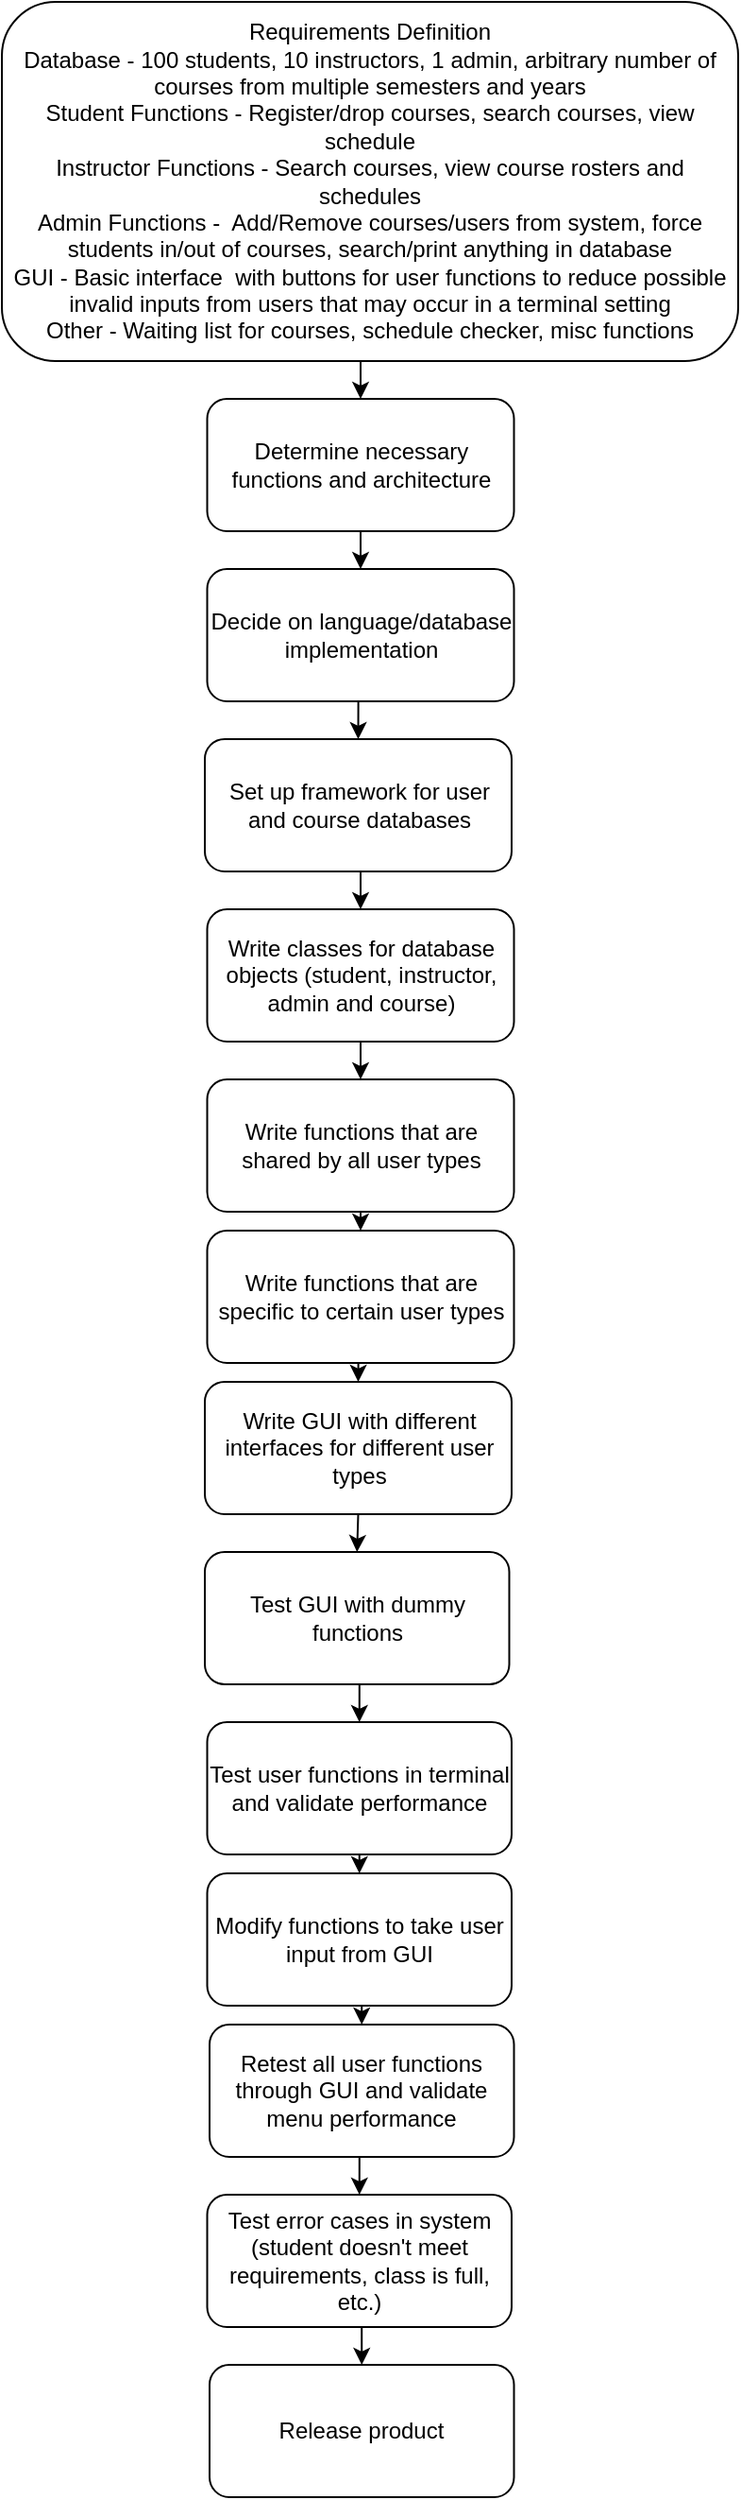 <mxfile version="13.2.4" type="google"><diagram id="C5RBs43oDa-KdzZeNtuy" name="Page-1"><mxGraphModel dx="2062" dy="1160" grid="1" gridSize="10" guides="1" tooltips="1" connect="1" arrows="1" fold="1" page="1" pageScale="1" pageWidth="827" pageHeight="1169" math="0" shadow="0"><root><mxCell id="WIyWlLk6GJQsqaUBKTNV-0"/><mxCell id="WIyWlLk6GJQsqaUBKTNV-1" parent="WIyWlLk6GJQsqaUBKTNV-0"/><mxCell id="BMhqxJaiAIl3m-KSWa2b-31" style="edgeStyle=orthogonalEdgeStyle;rounded=0;orthogonalLoop=1;jettySize=auto;html=1;exitX=0.5;exitY=1;exitDx=0;exitDy=0;entryX=0.5;entryY=0;entryDx=0;entryDy=0;" edge="1" parent="WIyWlLk6GJQsqaUBKTNV-1" source="BMhqxJaiAIl3m-KSWa2b-0" target="BMhqxJaiAIl3m-KSWa2b-17"><mxGeometry relative="1" as="geometry"/></mxCell><mxCell id="BMhqxJaiAIl3m-KSWa2b-0" value="Requirements Definition&lt;br&gt;Database - 100 students, 10 instructors, 1 admin, arbitrary number of courses from multiple semesters and years&lt;br&gt;Student Functions - Register/drop courses, search courses, view schedule&lt;br&gt;Instructor Functions - Search courses, view course rosters and schedules&lt;br&gt;Admin Functions -&amp;nbsp; Add/Remove courses/users from system, force students in/out of courses, search/print anything in database&lt;br&gt;GUI - Basic interface&amp;nbsp; with buttons for user functions to reduce possible invalid inputs from users that may occur in a terminal setting&lt;br&gt;Other - Waiting list for courses, schedule checker, misc functions" style="rounded=1;whiteSpace=wrap;html=1;" vertex="1" parent="WIyWlLk6GJQsqaUBKTNV-1"><mxGeometry x="210" width="390" height="190" as="geometry"/></mxCell><mxCell id="BMhqxJaiAIl3m-KSWa2b-9" style="edgeStyle=orthogonalEdgeStyle;rounded=0;orthogonalLoop=1;jettySize=auto;html=1;exitX=0.5;exitY=1;exitDx=0;exitDy=0;entryX=0.5;entryY=0;entryDx=0;entryDy=0;" edge="1" parent="WIyWlLk6GJQsqaUBKTNV-1" source="BMhqxJaiAIl3m-KSWa2b-1" target="BMhqxJaiAIl3m-KSWa2b-4"><mxGeometry relative="1" as="geometry"/></mxCell><mxCell id="BMhqxJaiAIl3m-KSWa2b-1" value="Write classes for database objects (student, instructor, admin and course)" style="rounded=1;whiteSpace=wrap;html=1;" vertex="1" parent="WIyWlLk6GJQsqaUBKTNV-1"><mxGeometry x="318.75" y="480" width="162.5" height="70" as="geometry"/></mxCell><mxCell id="BMhqxJaiAIl3m-KSWa2b-8" style="edgeStyle=orthogonalEdgeStyle;rounded=0;orthogonalLoop=1;jettySize=auto;html=1;exitX=0.5;exitY=1;exitDx=0;exitDy=0;entryX=0.5;entryY=0;entryDx=0;entryDy=0;" edge="1" parent="WIyWlLk6GJQsqaUBKTNV-1" source="BMhqxJaiAIl3m-KSWa2b-3" target="BMhqxJaiAIl3m-KSWa2b-1"><mxGeometry relative="1" as="geometry"/></mxCell><mxCell id="BMhqxJaiAIl3m-KSWa2b-3" value="Set up framework for user and course databases" style="rounded=1;whiteSpace=wrap;html=1;" vertex="1" parent="WIyWlLk6GJQsqaUBKTNV-1"><mxGeometry x="317.5" y="390" width="162.5" height="70" as="geometry"/></mxCell><mxCell id="BMhqxJaiAIl3m-KSWa2b-10" style="edgeStyle=orthogonalEdgeStyle;rounded=0;orthogonalLoop=1;jettySize=auto;html=1;exitX=0.5;exitY=1;exitDx=0;exitDy=0;entryX=0.5;entryY=0;entryDx=0;entryDy=0;" edge="1" parent="WIyWlLk6GJQsqaUBKTNV-1" source="BMhqxJaiAIl3m-KSWa2b-4" target="BMhqxJaiAIl3m-KSWa2b-5"><mxGeometry relative="1" as="geometry"/></mxCell><mxCell id="BMhqxJaiAIl3m-KSWa2b-4" value="Write functions that are shared by all user types" style="rounded=1;whiteSpace=wrap;html=1;" vertex="1" parent="WIyWlLk6GJQsqaUBKTNV-1"><mxGeometry x="318.75" y="570" width="162.5" height="70" as="geometry"/></mxCell><mxCell id="BMhqxJaiAIl3m-KSWa2b-11" style="edgeStyle=orthogonalEdgeStyle;rounded=0;orthogonalLoop=1;jettySize=auto;html=1;exitX=0.5;exitY=1;exitDx=0;exitDy=0;entryX=0.5;entryY=0;entryDx=0;entryDy=0;" edge="1" parent="WIyWlLk6GJQsqaUBKTNV-1" source="BMhqxJaiAIl3m-KSWa2b-5" target="BMhqxJaiAIl3m-KSWa2b-6"><mxGeometry relative="1" as="geometry"/></mxCell><mxCell id="BMhqxJaiAIl3m-KSWa2b-5" value="Write functions that are specific to certain user types" style="rounded=1;whiteSpace=wrap;html=1;" vertex="1" parent="WIyWlLk6GJQsqaUBKTNV-1"><mxGeometry x="318.75" y="650" width="162.5" height="70" as="geometry"/></mxCell><mxCell id="BMhqxJaiAIl3m-KSWa2b-25" style="edgeStyle=orthogonalEdgeStyle;rounded=0;orthogonalLoop=1;jettySize=auto;html=1;exitX=0.5;exitY=1;exitDx=0;exitDy=0;entryX=0.5;entryY=0;entryDx=0;entryDy=0;" edge="1" parent="WIyWlLk6GJQsqaUBKTNV-1" source="BMhqxJaiAIl3m-KSWa2b-6" target="BMhqxJaiAIl3m-KSWa2b-20"><mxGeometry relative="1" as="geometry"/></mxCell><mxCell id="BMhqxJaiAIl3m-KSWa2b-6" value="Write GUI with different interfaces for different user types" style="rounded=1;whiteSpace=wrap;html=1;" vertex="1" parent="WIyWlLk6GJQsqaUBKTNV-1"><mxGeometry x="317.5" y="730" width="162.5" height="70" as="geometry"/></mxCell><mxCell id="BMhqxJaiAIl3m-KSWa2b-27" style="edgeStyle=orthogonalEdgeStyle;rounded=0;orthogonalLoop=1;jettySize=auto;html=1;exitX=0.5;exitY=1;exitDx=0;exitDy=0;entryX=0.5;entryY=0;entryDx=0;entryDy=0;" edge="1" parent="WIyWlLk6GJQsqaUBKTNV-1" source="BMhqxJaiAIl3m-KSWa2b-12" target="BMhqxJaiAIl3m-KSWa2b-14"><mxGeometry relative="1" as="geometry"/></mxCell><mxCell id="BMhqxJaiAIl3m-KSWa2b-12" value="Test user functions in terminal and validate performance" style="rounded=1;whiteSpace=wrap;html=1;" vertex="1" parent="WIyWlLk6GJQsqaUBKTNV-1"><mxGeometry x="318.75" y="910" width="161.25" height="70" as="geometry"/></mxCell><mxCell id="BMhqxJaiAIl3m-KSWa2b-28" style="edgeStyle=orthogonalEdgeStyle;rounded=0;orthogonalLoop=1;jettySize=auto;html=1;exitX=0.5;exitY=1;exitDx=0;exitDy=0;entryX=0.5;entryY=0;entryDx=0;entryDy=0;" edge="1" parent="WIyWlLk6GJQsqaUBKTNV-1" source="BMhqxJaiAIl3m-KSWa2b-14" target="BMhqxJaiAIl3m-KSWa2b-16"><mxGeometry relative="1" as="geometry"/></mxCell><mxCell id="BMhqxJaiAIl3m-KSWa2b-14" value="Modify functions to take user input from GUI" style="rounded=1;whiteSpace=wrap;html=1;" vertex="1" parent="WIyWlLk6GJQsqaUBKTNV-1"><mxGeometry x="318.75" y="990" width="161.25" height="70" as="geometry"/></mxCell><mxCell id="BMhqxJaiAIl3m-KSWa2b-29" style="edgeStyle=orthogonalEdgeStyle;rounded=0;orthogonalLoop=1;jettySize=auto;html=1;exitX=0.5;exitY=1;exitDx=0;exitDy=0;entryX=0.5;entryY=0;entryDx=0;entryDy=0;" edge="1" parent="WIyWlLk6GJQsqaUBKTNV-1" source="BMhqxJaiAIl3m-KSWa2b-16" target="BMhqxJaiAIl3m-KSWa2b-22"><mxGeometry relative="1" as="geometry"/></mxCell><mxCell id="BMhqxJaiAIl3m-KSWa2b-16" value="Retest all user functions through GUI and validate menu performance" style="rounded=1;whiteSpace=wrap;html=1;" vertex="1" parent="WIyWlLk6GJQsqaUBKTNV-1"><mxGeometry x="320" y="1070" width="161.25" height="70" as="geometry"/></mxCell><mxCell id="BMhqxJaiAIl3m-KSWa2b-32" style="edgeStyle=orthogonalEdgeStyle;rounded=0;orthogonalLoop=1;jettySize=auto;html=1;exitX=0.5;exitY=1;exitDx=0;exitDy=0;entryX=0.5;entryY=0;entryDx=0;entryDy=0;" edge="1" parent="WIyWlLk6GJQsqaUBKTNV-1" source="BMhqxJaiAIl3m-KSWa2b-17" target="BMhqxJaiAIl3m-KSWa2b-18"><mxGeometry relative="1" as="geometry"/></mxCell><mxCell id="BMhqxJaiAIl3m-KSWa2b-17" value="Determine necessary functions and architecture" style="rounded=1;whiteSpace=wrap;html=1;" vertex="1" parent="WIyWlLk6GJQsqaUBKTNV-1"><mxGeometry x="318.75" y="210" width="162.5" height="70" as="geometry"/></mxCell><mxCell id="BMhqxJaiAIl3m-KSWa2b-33" style="edgeStyle=orthogonalEdgeStyle;rounded=0;orthogonalLoop=1;jettySize=auto;html=1;exitX=0.5;exitY=1;exitDx=0;exitDy=0;entryX=0.5;entryY=0;entryDx=0;entryDy=0;" edge="1" parent="WIyWlLk6GJQsqaUBKTNV-1" source="BMhqxJaiAIl3m-KSWa2b-18" target="BMhqxJaiAIl3m-KSWa2b-3"><mxGeometry relative="1" as="geometry"/></mxCell><mxCell id="BMhqxJaiAIl3m-KSWa2b-18" value="Decide on language/database implementation" style="rounded=1;whiteSpace=wrap;html=1;" vertex="1" parent="WIyWlLk6GJQsqaUBKTNV-1"><mxGeometry x="318.75" y="300" width="162.5" height="70" as="geometry"/></mxCell><mxCell id="BMhqxJaiAIl3m-KSWa2b-26" style="edgeStyle=orthogonalEdgeStyle;rounded=0;orthogonalLoop=1;jettySize=auto;html=1;exitX=0.5;exitY=1;exitDx=0;exitDy=0;entryX=0.5;entryY=0;entryDx=0;entryDy=0;" edge="1" parent="WIyWlLk6GJQsqaUBKTNV-1" source="BMhqxJaiAIl3m-KSWa2b-20" target="BMhqxJaiAIl3m-KSWa2b-12"><mxGeometry relative="1" as="geometry"/></mxCell><mxCell id="BMhqxJaiAIl3m-KSWa2b-20" value="Test GUI with dummy functions" style="rounded=1;whiteSpace=wrap;html=1;" vertex="1" parent="WIyWlLk6GJQsqaUBKTNV-1"><mxGeometry x="317.5" y="820" width="161.25" height="70" as="geometry"/></mxCell><mxCell id="BMhqxJaiAIl3m-KSWa2b-30" style="edgeStyle=orthogonalEdgeStyle;rounded=0;orthogonalLoop=1;jettySize=auto;html=1;exitX=0.5;exitY=1;exitDx=0;exitDy=0;entryX=0.5;entryY=0;entryDx=0;entryDy=0;" edge="1" parent="WIyWlLk6GJQsqaUBKTNV-1" source="BMhqxJaiAIl3m-KSWa2b-22" target="BMhqxJaiAIl3m-KSWa2b-24"><mxGeometry relative="1" as="geometry"/></mxCell><mxCell id="BMhqxJaiAIl3m-KSWa2b-22" value="Test error cases in system (student doesn't meet requirements, class is full, etc.)" style="rounded=1;whiteSpace=wrap;html=1;" vertex="1" parent="WIyWlLk6GJQsqaUBKTNV-1"><mxGeometry x="318.75" y="1160" width="161.25" height="70" as="geometry"/></mxCell><mxCell id="BMhqxJaiAIl3m-KSWa2b-24" value="Release product" style="rounded=1;whiteSpace=wrap;html=1;" vertex="1" parent="WIyWlLk6GJQsqaUBKTNV-1"><mxGeometry x="320" y="1250" width="161.25" height="70" as="geometry"/></mxCell></root></mxGraphModel></diagram></mxfile>